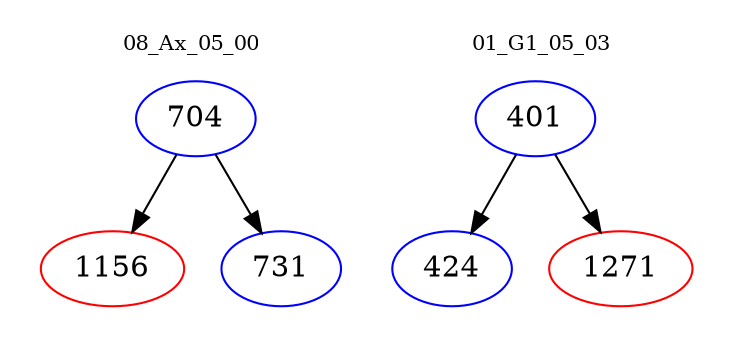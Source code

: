 digraph{
subgraph cluster_0 {
color = white
label = "08_Ax_05_00";
fontsize=10;
T0_704 [label="704", color="blue"]
T0_704 -> T0_1156 [color="black"]
T0_1156 [label="1156", color="red"]
T0_704 -> T0_731 [color="black"]
T0_731 [label="731", color="blue"]
}
subgraph cluster_1 {
color = white
label = "01_G1_05_03";
fontsize=10;
T1_401 [label="401", color="blue"]
T1_401 -> T1_424 [color="black"]
T1_424 [label="424", color="blue"]
T1_401 -> T1_1271 [color="black"]
T1_1271 [label="1271", color="red"]
}
}
